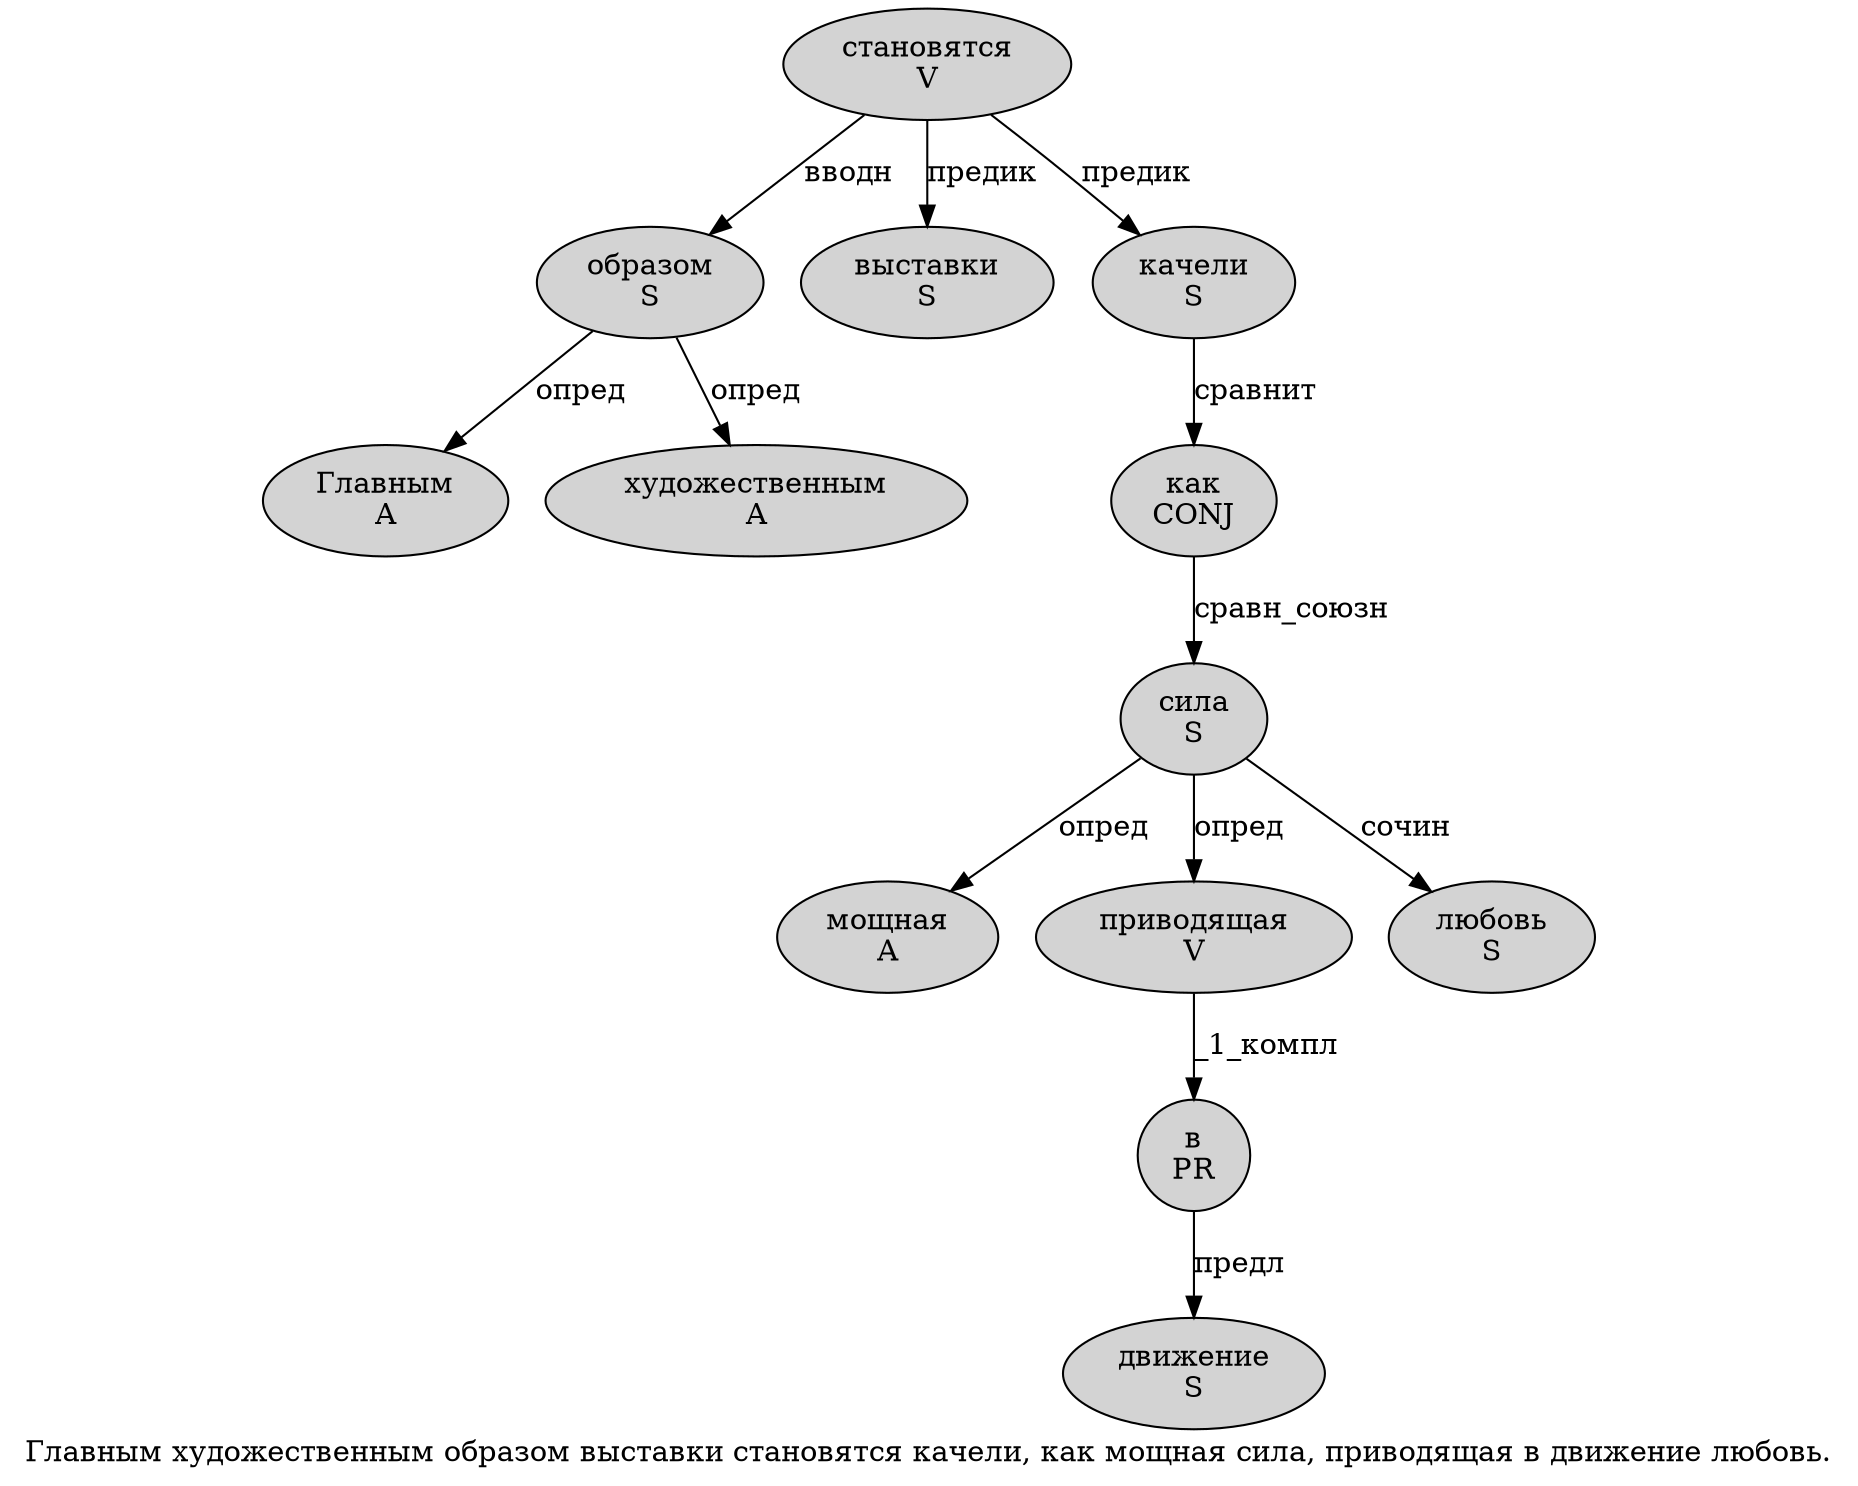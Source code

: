 digraph SENTENCE_29 {
	graph [label="Главным художественным образом выставки становятся качели, как мощная сила, приводящая в движение любовь."]
	node [style=filled]
		0 [label="Главным
A" color="" fillcolor=lightgray penwidth=1 shape=ellipse]
		1 [label="художественным
A" color="" fillcolor=lightgray penwidth=1 shape=ellipse]
		2 [label="образом
S" color="" fillcolor=lightgray penwidth=1 shape=ellipse]
		3 [label="выставки
S" color="" fillcolor=lightgray penwidth=1 shape=ellipse]
		4 [label="становятся
V" color="" fillcolor=lightgray penwidth=1 shape=ellipse]
		5 [label="качели
S" color="" fillcolor=lightgray penwidth=1 shape=ellipse]
		7 [label="как
CONJ" color="" fillcolor=lightgray penwidth=1 shape=ellipse]
		8 [label="мощная
A" color="" fillcolor=lightgray penwidth=1 shape=ellipse]
		9 [label="сила
S" color="" fillcolor=lightgray penwidth=1 shape=ellipse]
		11 [label="приводящая
V" color="" fillcolor=lightgray penwidth=1 shape=ellipse]
		12 [label="в
PR" color="" fillcolor=lightgray penwidth=1 shape=ellipse]
		13 [label="движение
S" color="" fillcolor=lightgray penwidth=1 shape=ellipse]
		14 [label="любовь
S" color="" fillcolor=lightgray penwidth=1 shape=ellipse]
			7 -> 9 [label="сравн_союзн"]
			12 -> 13 [label="предл"]
			11 -> 12 [label="_1_компл"]
			4 -> 2 [label="вводн"]
			4 -> 3 [label="предик"]
			4 -> 5 [label="предик"]
			9 -> 8 [label="опред"]
			9 -> 11 [label="опред"]
			9 -> 14 [label="сочин"]
			5 -> 7 [label="сравнит"]
			2 -> 0 [label="опред"]
			2 -> 1 [label="опред"]
}